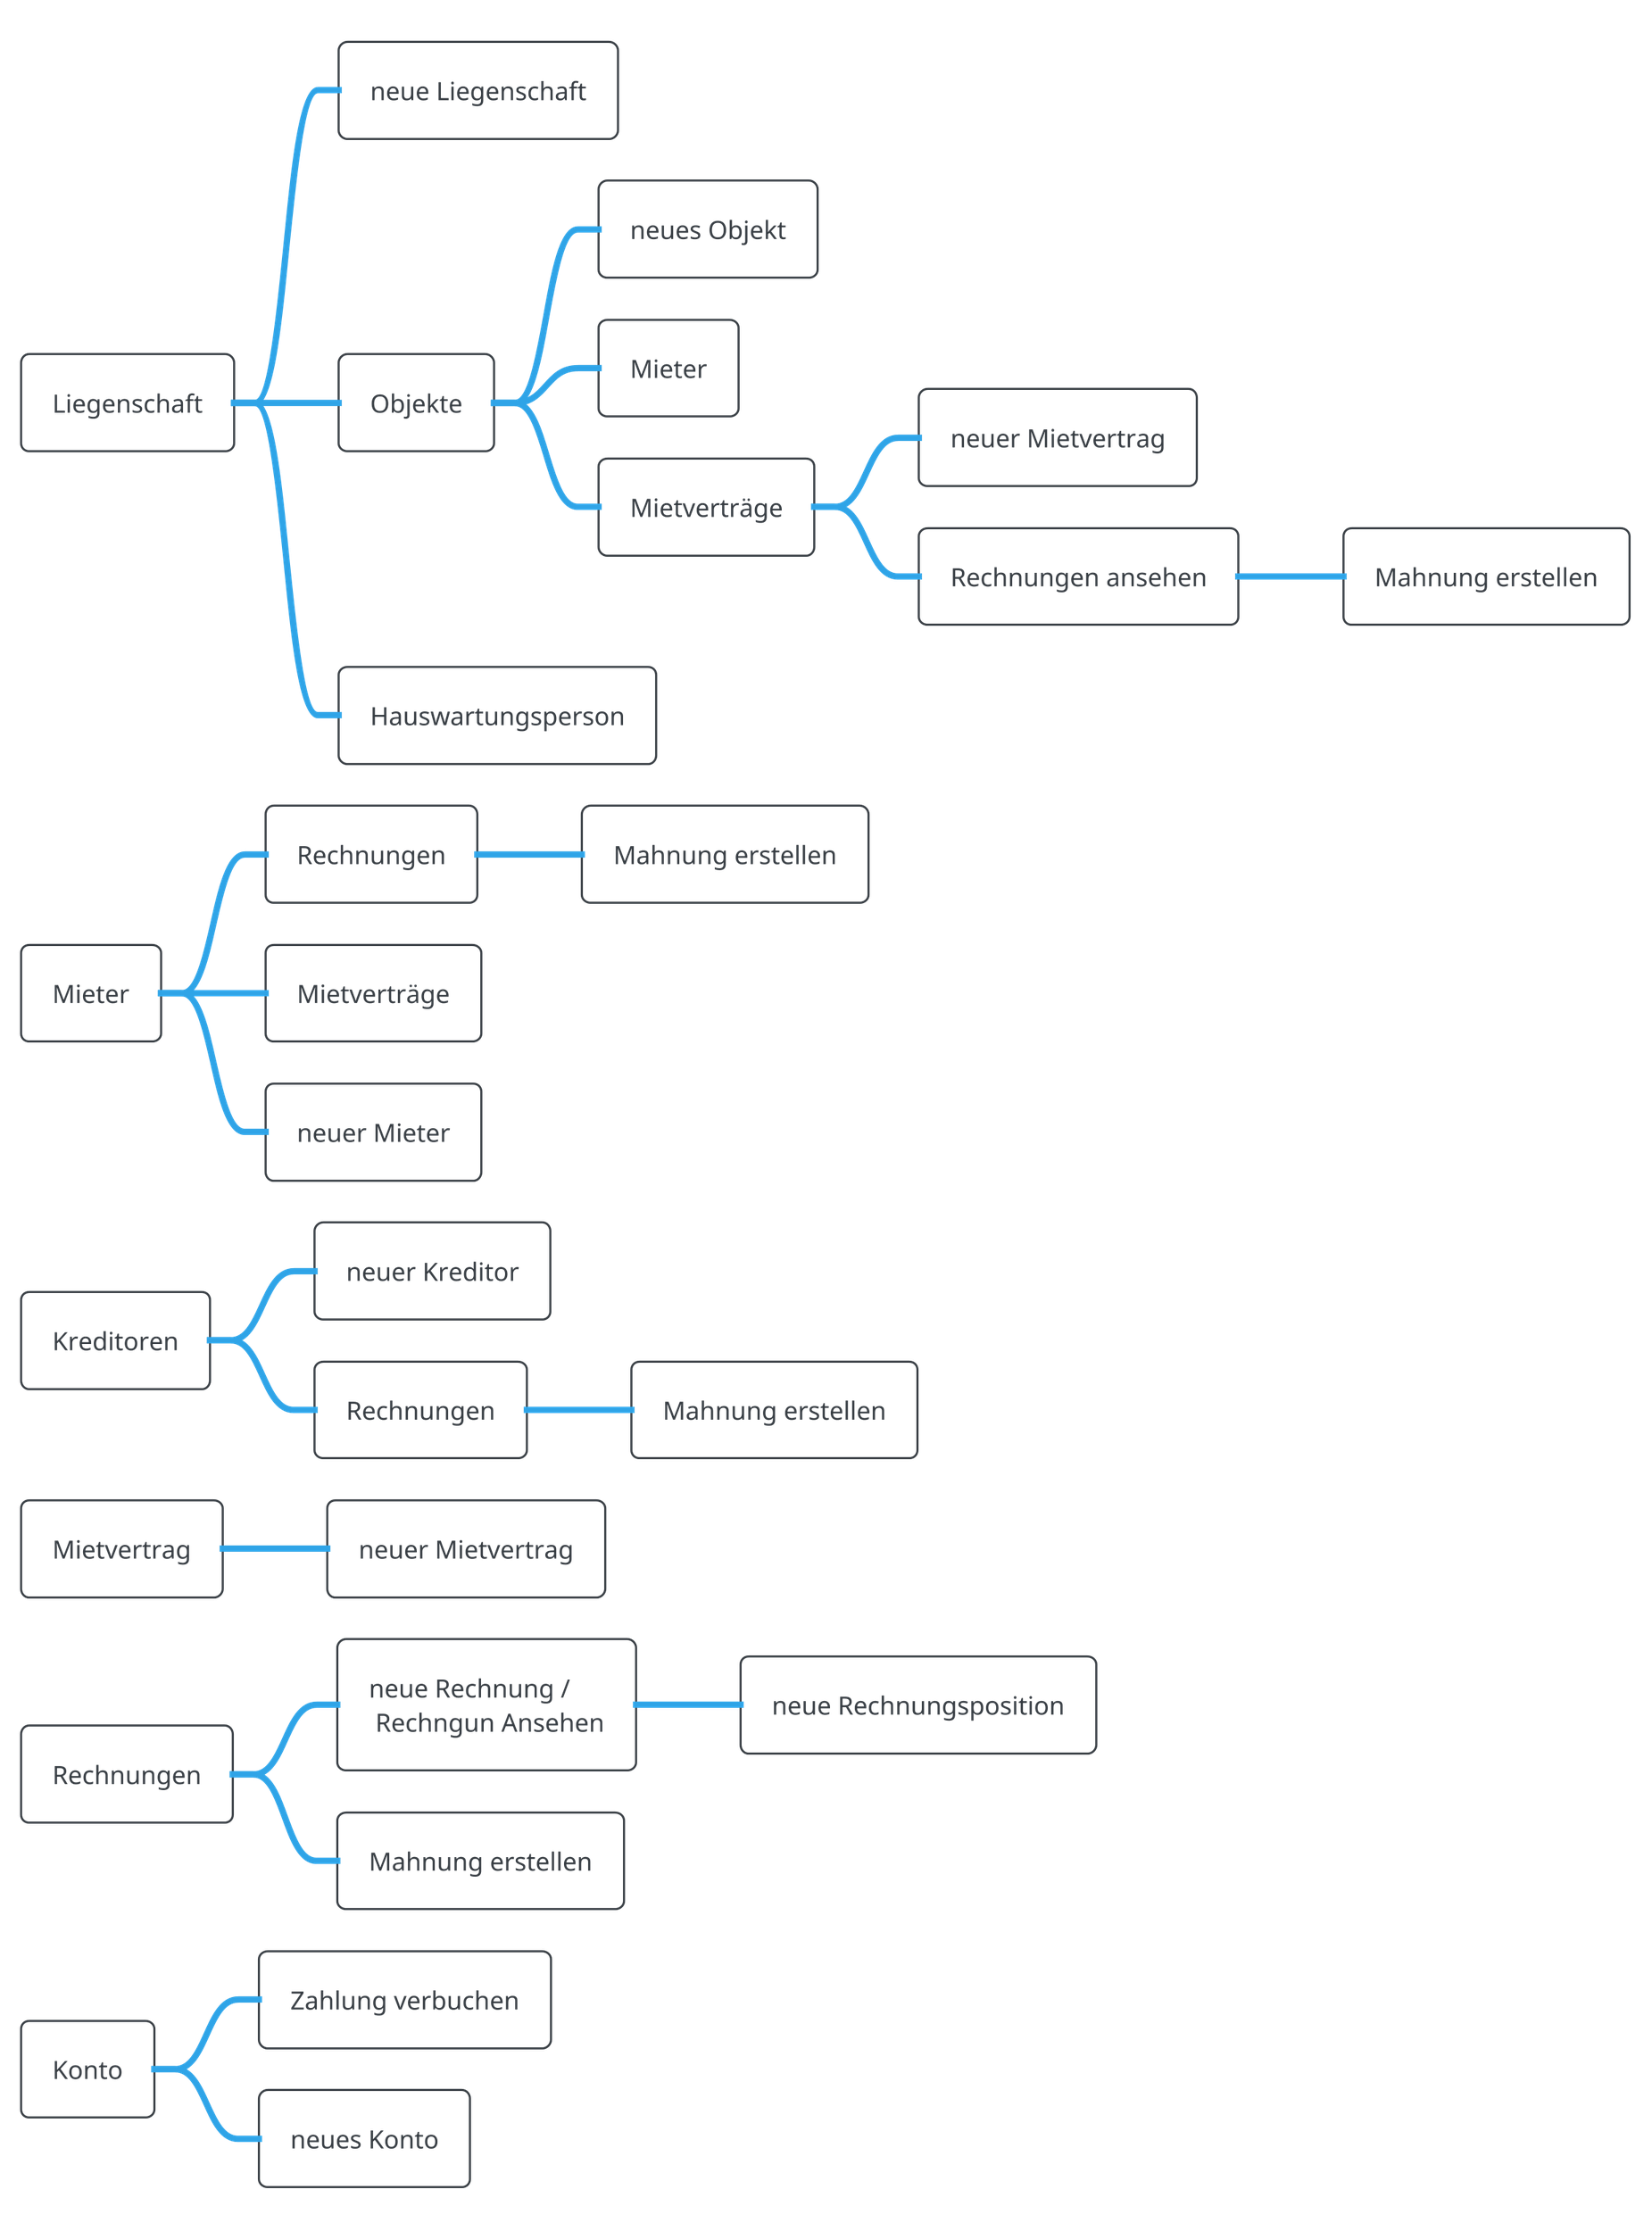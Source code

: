 @startmindmap GuiMindMap
!theme cerulean-outline
skinparam dpi 300
* Liegenschaft
** neue Liegenschaft
** Objekte
*** neues Objekt
*** Mieter
*** Mietverträge
**** neuer Mietvertrag
**** Rechnungen ansehen
***** Mahnung erstellen
** Hauswartungsperson

* Mieter
** Rechnungen
*** Mahnung erstellen
** Mietverträge
** neuer Mieter

* Kreditoren
** neuer Kreditor
** Rechnungen
*** Mahnung erstellen

* Mietvertrag
** neuer Mietvertrag

* Rechnungen
** neue Rechnung / \n Rechngun Ansehen
*** neue Rechnungsposition
** Mahnung erstellen

* Konto
** Zahlung verbuchen
** neues Konto
@endmindmap